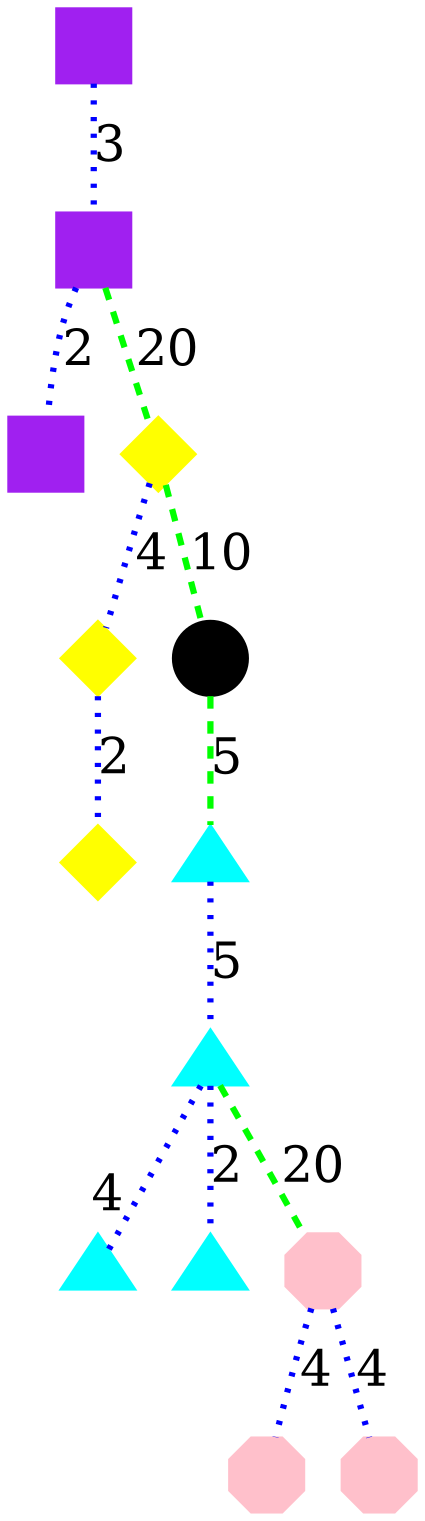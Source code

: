 digraph
{
	compound = true;
	node [shape=circle, style=filled, color=black, label="", regular=true];
	edge [dir=both, arrowtail=none, arrowhead=none, penwidth=3, fontsize=24];

	n0 -> n1 [label=3, color=blue, style=dotted];
	n1 -> n2 [label=2, color=blue, style=dotted];
	n1 -> n3 [label=20, color=green, style=dashed];
	n3 -> n4 [label=4, color=blue, style=dotted];
	n3 -> n5 [label=10, color=green, style=dashed];
	n4 -> n6 [label=2, color=blue, style=dotted];
	n5 -> n7 [label=5, color=green, style=dashed];
	n7 -> n8 [label=5, color=blue, style=dotted];
	n8 -> n9 [headlabel=4, labeldistance=2.5, labelangle=30, color=blue, style=dotted];
	n8 -> n10 [label=2, color=blue, style=dotted];
	n8 -> n11 [label=20, color=green, style=dashed];
	n11 -> n12 [label=4, color=blue, style=dotted];
	n11 -> n13 [label=4, color=blue, style=dotted];

	n0 [color=purple, shape=square];
	n1 [color=purple, shape=square];
	n2 [color=purple, shape=square];
	n3 [color=yellow, shape=diamond];
	n4 [color=yellow, shape=diamond];
	n6 [color=yellow, shape=diamond];
	n7 [color=cyan, shape=triangle];
	n8 [color=cyan, shape=triangle];
	n9 [color=cyan, shape=triangle];
	n10 [color=cyan, shape=triangle];
	n11 [color=pink, shape=octagon];
	n12 [color=pink, shape=octagon];
	n13 [color=pink, shape=octagon];
}
